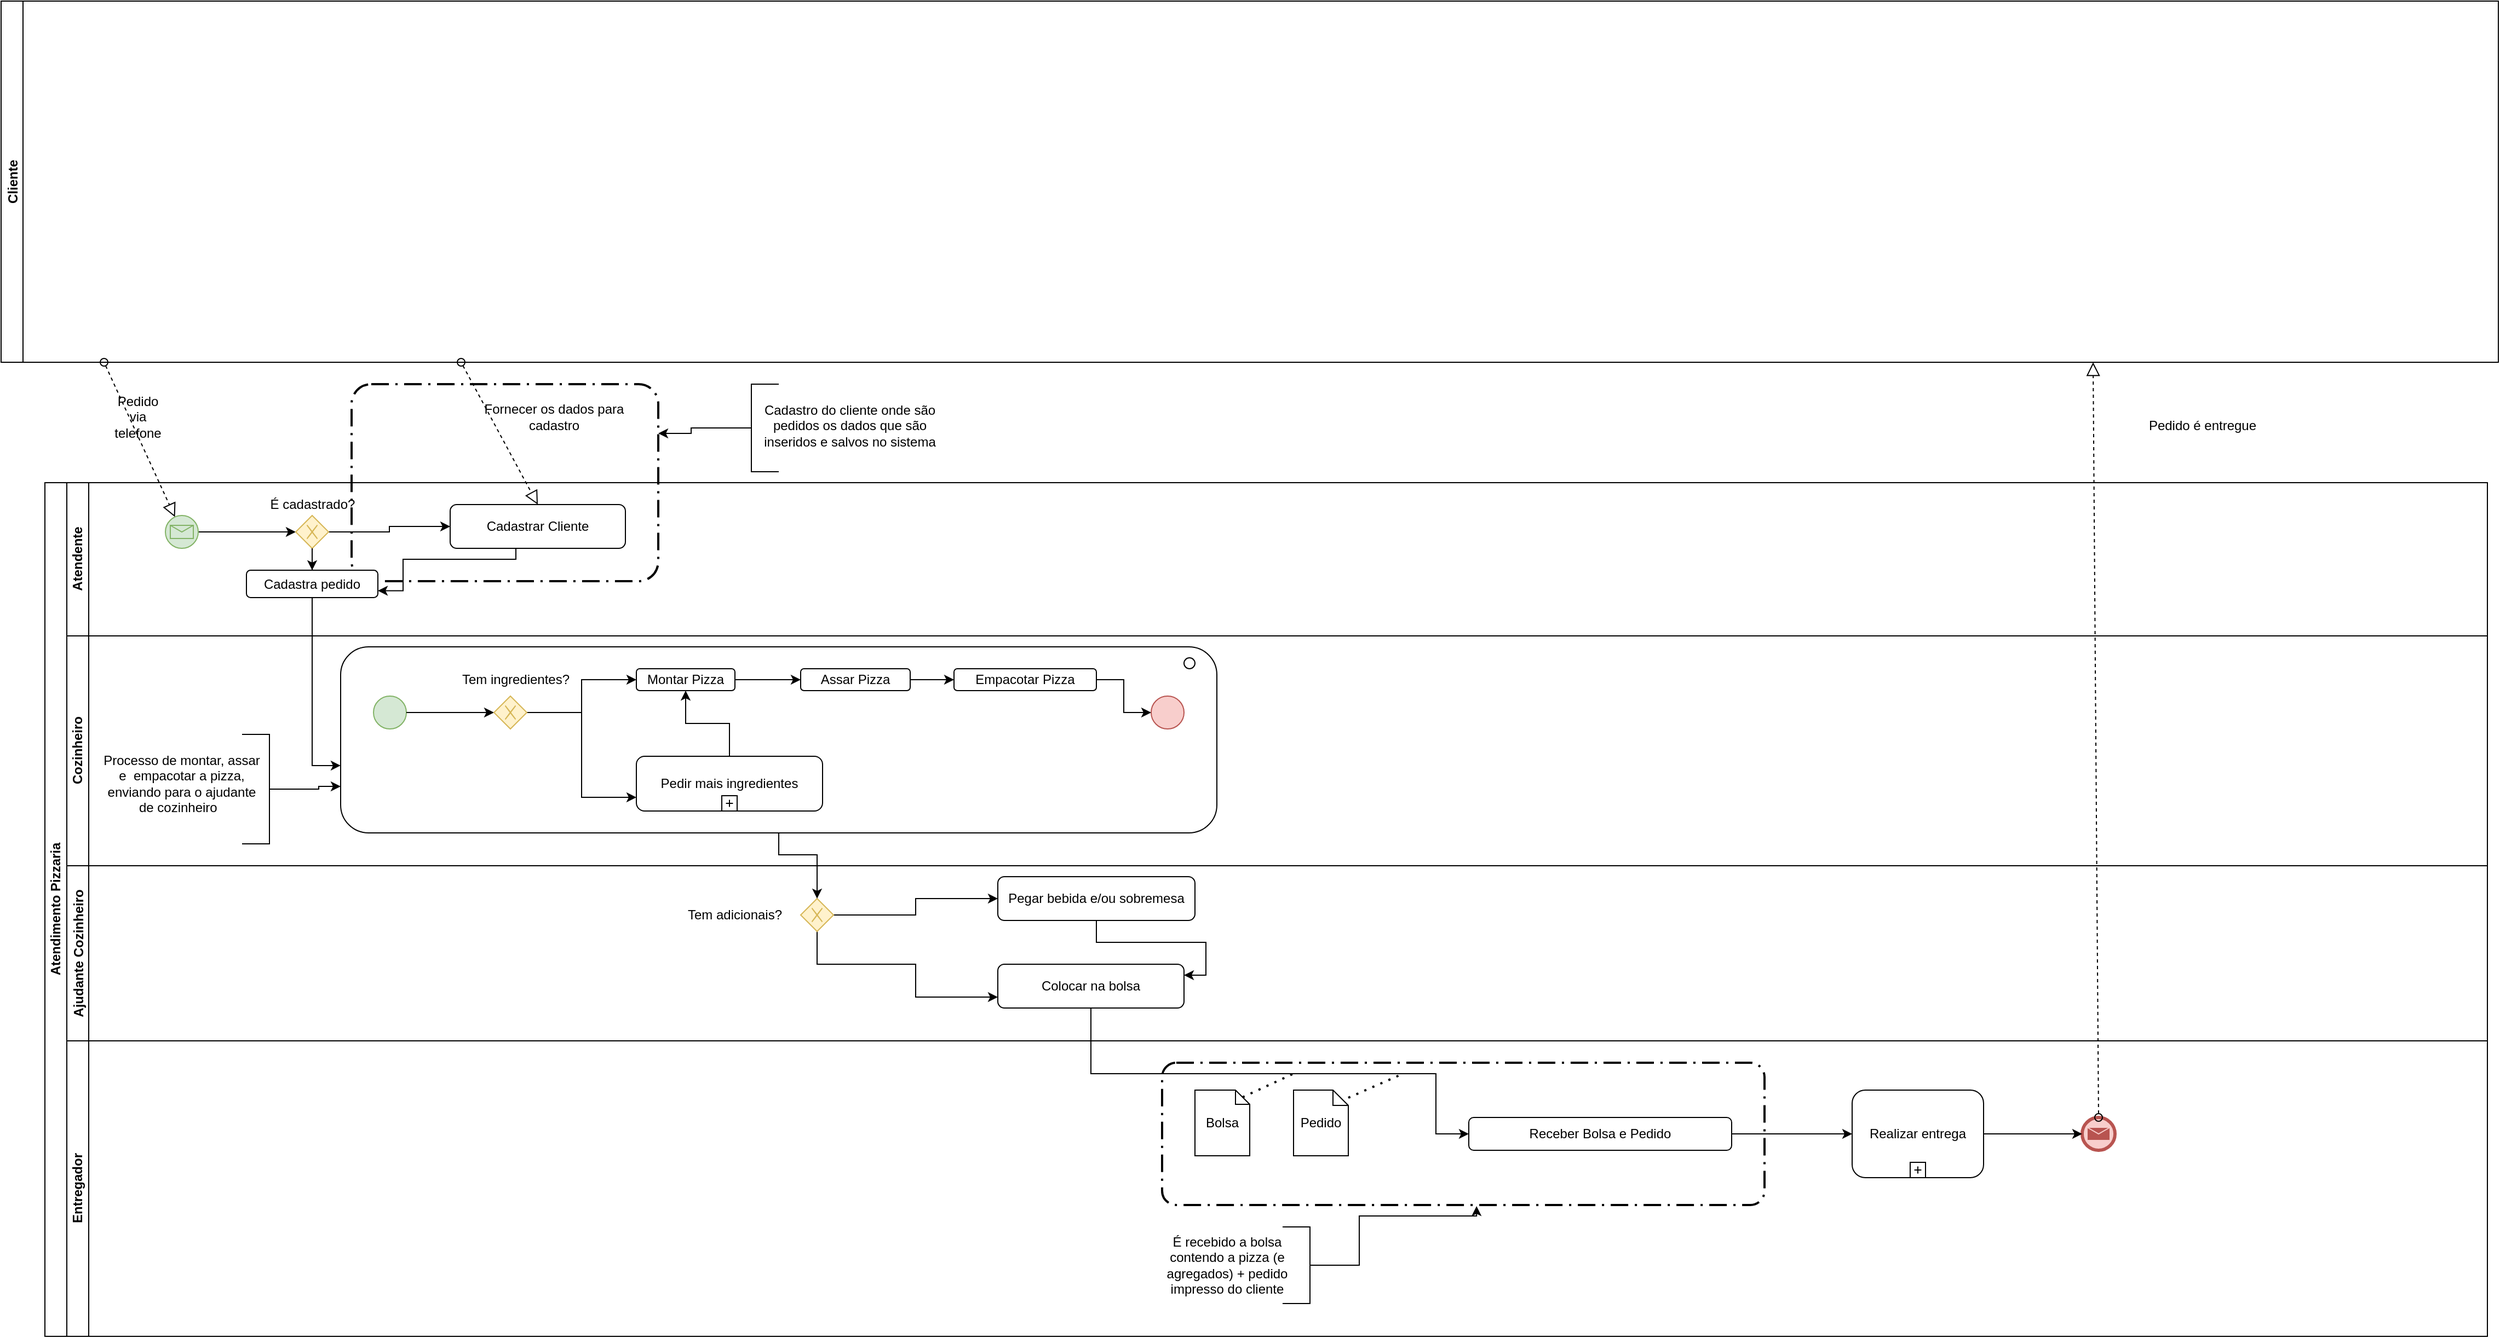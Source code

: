 <mxfile version="13.8.0" type="github">
  <diagram id="2RpqLSvx9xuu1dzIBI79" name="Page-1">
    <mxGraphModel dx="1226" dy="1829" grid="1" gridSize="10" guides="1" tooltips="1" connect="1" arrows="1" fold="1" page="1" pageScale="1" pageWidth="827" pageHeight="1169" math="0" shadow="0">
      <root>
        <mxCell id="0" />
        <mxCell id="1" parent="0" />
        <mxCell id="vdvvtg2PDydRFT4RrtTh-14" value="Cliente" style="swimlane;startSize=20;horizontal=0;" parent="1" vertex="1">
          <mxGeometry x="200" y="-170" width="2280" height="330" as="geometry" />
        </mxCell>
        <mxCell id="vdvvtg2PDydRFT4RrtTh-15" value="" style="startArrow=oval;startFill=0;startSize=7;endArrow=block;endFill=0;endSize=10;dashed=1;html=1;" parent="1" target="vdvvtg2PDydRFT4RrtTh-16" edge="1">
          <mxGeometry width="100" relative="1" as="geometry">
            <mxPoint x="294" y="160" as="sourcePoint" />
            <mxPoint x="270" y="320" as="targetPoint" />
          </mxGeometry>
        </mxCell>
        <mxCell id="vdvvtg2PDydRFT4RrtTh-17" value="Pedido via telefone" style="text;html=1;strokeColor=none;fillColor=none;align=center;verticalAlign=middle;whiteSpace=wrap;rounded=0;" parent="1" vertex="1">
          <mxGeometry x="300" y="200" width="50" height="20" as="geometry" />
        </mxCell>
        <mxCell id="vdvvtg2PDydRFT4RrtTh-68" value="" style="startArrow=oval;startFill=0;startSize=7;endArrow=block;endFill=0;endSize=10;dashed=1;html=1;entryX=0.5;entryY=0;entryDx=0;entryDy=0;" parent="1" target="vdvvtg2PDydRFT4RrtTh-65" edge="1">
          <mxGeometry width="100" relative="1" as="geometry">
            <mxPoint x="620" y="160" as="sourcePoint" />
            <mxPoint x="660" y="190" as="targetPoint" />
          </mxGeometry>
        </mxCell>
        <mxCell id="vdvvtg2PDydRFT4RrtTh-69" value="Fornecer os dados para cadastro" style="text;html=1;strokeColor=none;fillColor=none;align=center;verticalAlign=middle;whiteSpace=wrap;rounded=0;" parent="1" vertex="1">
          <mxGeometry x="640" y="185" width="130" height="50" as="geometry" />
        </mxCell>
        <mxCell id="vdvvtg2PDydRFT4RrtTh-72" value="" style="rounded=1;arcSize=10;dashed=1;strokeColor=#000000;fillColor=none;gradientColor=none;dashPattern=8 3 1 3;strokeWidth=2;" parent="1" vertex="1">
          <mxGeometry x="520" y="180" width="280" height="180" as="geometry" />
        </mxCell>
        <mxCell id="vdvvtg2PDydRFT4RrtTh-74" style="edgeStyle=orthogonalEdgeStyle;rounded=0;orthogonalLoop=1;jettySize=auto;html=1;entryX=1;entryY=0.25;entryDx=0;entryDy=0;" parent="1" source="vdvvtg2PDydRFT4RrtTh-73" target="vdvvtg2PDydRFT4RrtTh-72" edge="1">
          <mxGeometry relative="1" as="geometry" />
        </mxCell>
        <mxCell id="vdvvtg2PDydRFT4RrtTh-73" value="" style="html=1;shape=mxgraph.flowchart.annotation_2;align=left;labelPosition=right;" parent="1" vertex="1">
          <mxGeometry x="860" y="180" width="50" height="80" as="geometry" />
        </mxCell>
        <mxCell id="vdvvtg2PDydRFT4RrtTh-75" value="&lt;font style=&quot;vertical-align: inherit&quot;&gt;&lt;font style=&quot;vertical-align: inherit&quot;&gt;Cadastro do cliente onde são pedidos os dados que são inseridos e salvos no sistema&lt;/font&gt;&lt;/font&gt;" style="text;html=1;strokeColor=none;fillColor=none;align=center;verticalAlign=middle;whiteSpace=wrap;rounded=0;" parent="1" vertex="1">
          <mxGeometry x="890" y="185" width="170" height="65" as="geometry" />
        </mxCell>
        <mxCell id="vdvvtg2PDydRFT4RrtTh-10" value="Atendimento Pizzaria" style="swimlane;html=1;childLayout=stackLayout;resizeParent=1;resizeParentMax=0;horizontal=0;startSize=20;horizontalStack=0;" parent="1" vertex="1">
          <mxGeometry x="240" y="270" width="2230" height="780" as="geometry" />
        </mxCell>
        <mxCell id="vdvvtg2PDydRFT4RrtTh-11" value="Atendente" style="swimlane;html=1;startSize=20;horizontal=0;" parent="vdvvtg2PDydRFT4RrtTh-10" vertex="1">
          <mxGeometry x="20" width="2210" height="140" as="geometry" />
        </mxCell>
        <mxCell id="vdvvtg2PDydRFT4RrtTh-21" style="edgeStyle=orthogonalEdgeStyle;rounded=0;orthogonalLoop=1;jettySize=auto;html=1;entryX=0;entryY=0.5;entryDx=0;entryDy=0;" parent="vdvvtg2PDydRFT4RrtTh-11" source="vdvvtg2PDydRFT4RrtTh-16" target="vdvvtg2PDydRFT4RrtTh-20" edge="1">
          <mxGeometry relative="1" as="geometry">
            <mxPoint x="290" y="45" as="sourcePoint" />
          </mxGeometry>
        </mxCell>
        <mxCell id="vdvvtg2PDydRFT4RrtTh-22" value="É cadastrado?" style="text;html=1;strokeColor=none;fillColor=none;align=center;verticalAlign=middle;whiteSpace=wrap;rounded=0;" parent="vdvvtg2PDydRFT4RrtTh-11" vertex="1">
          <mxGeometry x="181.5" y="10" width="85" height="20" as="geometry" />
        </mxCell>
        <mxCell id="vdvvtg2PDydRFT4RrtTh-67" style="edgeStyle=orthogonalEdgeStyle;rounded=0;orthogonalLoop=1;jettySize=auto;html=1;entryX=1;entryY=0.75;entryDx=0;entryDy=0;" parent="vdvvtg2PDydRFT4RrtTh-11" source="vdvvtg2PDydRFT4RrtTh-65" target="vdvvtg2PDydRFT4RrtTh-24" edge="1">
          <mxGeometry relative="1" as="geometry">
            <Array as="points">
              <mxPoint x="410" y="70" />
              <mxPoint x="307" y="70" />
              <mxPoint x="307" y="99" />
            </Array>
          </mxGeometry>
        </mxCell>
        <mxCell id="vdvvtg2PDydRFT4RrtTh-66" style="edgeStyle=orthogonalEdgeStyle;rounded=0;orthogonalLoop=1;jettySize=auto;html=1;" parent="vdvvtg2PDydRFT4RrtTh-11" source="vdvvtg2PDydRFT4RrtTh-20" target="vdvvtg2PDydRFT4RrtTh-65" edge="1">
          <mxGeometry relative="1" as="geometry" />
        </mxCell>
        <mxCell id="vdvvtg2PDydRFT4RrtTh-65" value="Cadastrar Cliente" style="rounded=1;whiteSpace=wrap;html=1;" parent="vdvvtg2PDydRFT4RrtTh-11" vertex="1">
          <mxGeometry x="350" y="20" width="160" height="40" as="geometry" />
        </mxCell>
        <mxCell id="vdvvtg2PDydRFT4RrtTh-20" value="" style="shape=mxgraph.bpmn.shape;html=1;verticalLabelPosition=bottom;labelBackgroundColor=#ffffff;verticalAlign=top;align=center;perimeter=rhombusPerimeter;background=gateway;outlineConnect=0;outline=none;symbol=exclusiveGw;fillColor=#fff2cc;strokeColor=#d6b656;" parent="vdvvtg2PDydRFT4RrtTh-11" vertex="1">
          <mxGeometry x="209" y="30" width="30" height="30" as="geometry" />
        </mxCell>
        <mxCell id="vdvvtg2PDydRFT4RrtTh-16" value="" style="shape=mxgraph.bpmn.shape;html=1;verticalLabelPosition=bottom;labelBackgroundColor=#ffffff;verticalAlign=top;align=center;perimeter=ellipsePerimeter;outlineConnect=0;outline=standard;symbol=message;fillColor=#d5e8d4;strokeColor=#82b366;" parent="vdvvtg2PDydRFT4RrtTh-11" vertex="1">
          <mxGeometry x="90.0" y="30" width="30" height="30" as="geometry" />
        </mxCell>
        <mxCell id="vdvvtg2PDydRFT4RrtTh-23" style="edgeStyle=orthogonalEdgeStyle;rounded=0;orthogonalLoop=1;jettySize=auto;html=1;" parent="vdvvtg2PDydRFT4RrtTh-11" source="vdvvtg2PDydRFT4RrtTh-20" target="vdvvtg2PDydRFT4RrtTh-24" edge="1">
          <mxGeometry relative="1" as="geometry">
            <mxPoint x="350" y="45" as="targetPoint" />
          </mxGeometry>
        </mxCell>
        <mxCell id="vdvvtg2PDydRFT4RrtTh-24" value="Cadastra pedido" style="shape=ext;rounded=1;html=1;whiteSpace=wrap;" parent="vdvvtg2PDydRFT4RrtTh-11" vertex="1">
          <mxGeometry x="164" y="80" width="120" height="25" as="geometry" />
        </mxCell>
        <mxCell id="vdvvtg2PDydRFT4RrtTh-12" value="Cozinheiro" style="swimlane;html=1;startSize=20;horizontal=0;" parent="vdvvtg2PDydRFT4RrtTh-10" vertex="1">
          <mxGeometry x="20" y="140" width="2210" height="210" as="geometry" />
        </mxCell>
        <mxCell id="Lkvbgb88_iQK6pIqarr5-27" value="" style="rounded=1;whiteSpace=wrap;html=1;" vertex="1" parent="vdvvtg2PDydRFT4RrtTh-12">
          <mxGeometry x="250" y="10" width="800" height="170" as="geometry" />
        </mxCell>
        <mxCell id="Lkvbgb88_iQK6pIqarr5-32" value="" style="ellipse;whiteSpace=wrap;html=1;aspect=fixed;" vertex="1" parent="vdvvtg2PDydRFT4RrtTh-12">
          <mxGeometry x="1020" y="20" width="10" height="10" as="geometry" />
        </mxCell>
        <mxCell id="vdvvtg2PDydRFT4RrtTh-25" value="Montar Pizza" style="shape=ext;rounded=1;html=1;whiteSpace=wrap;" parent="vdvvtg2PDydRFT4RrtTh-12" vertex="1">
          <mxGeometry x="520" y="30" width="90" height="20" as="geometry" />
        </mxCell>
        <mxCell id="vdvvtg2PDydRFT4RrtTh-28" value="Assar Pizza" style="shape=ext;rounded=1;html=1;whiteSpace=wrap;" parent="vdvvtg2PDydRFT4RrtTh-12" vertex="1">
          <mxGeometry x="670" y="30" width="100" height="20" as="geometry" />
        </mxCell>
        <mxCell id="vdvvtg2PDydRFT4RrtTh-30" value="Empacotar Pizza" style="shape=ext;rounded=1;html=1;whiteSpace=wrap;" parent="vdvvtg2PDydRFT4RrtTh-12" vertex="1">
          <mxGeometry x="810" y="30" width="130" height="20" as="geometry" />
        </mxCell>
        <mxCell id="Lkvbgb88_iQK6pIqarr5-8" value="" style="shape=mxgraph.bpmn.shape;html=1;verticalLabelPosition=bottom;labelBackgroundColor=#ffffff;verticalAlign=top;align=center;perimeter=ellipsePerimeter;outlineConnect=0;outline=standard;symbol=general;fillColor=#f8cecc;strokeColor=#b85450;" vertex="1" parent="vdvvtg2PDydRFT4RrtTh-12">
          <mxGeometry x="990" y="55" width="30" height="30" as="geometry" />
        </mxCell>
        <mxCell id="Lkvbgb88_iQK6pIqarr5-6" value="" style="shape=mxgraph.bpmn.shape;html=1;verticalLabelPosition=bottom;labelBackgroundColor=#ffffff;verticalAlign=top;align=center;perimeter=ellipsePerimeter;outlineConnect=0;outline=standard;symbol=general;fillColor=#d5e8d4;strokeColor=#82b366;" vertex="1" parent="vdvvtg2PDydRFT4RrtTh-12">
          <mxGeometry x="280" y="55" width="30" height="30" as="geometry" />
        </mxCell>
        <mxCell id="vdvvtg2PDydRFT4RrtTh-31" style="edgeStyle=orthogonalEdgeStyle;rounded=0;orthogonalLoop=1;jettySize=auto;html=1;" parent="vdvvtg2PDydRFT4RrtTh-12" source="vdvvtg2PDydRFT4RrtTh-28" target="vdvvtg2PDydRFT4RrtTh-30" edge="1">
          <mxGeometry relative="1" as="geometry" />
        </mxCell>
        <mxCell id="Lkvbgb88_iQK6pIqarr5-9" style="edgeStyle=orthogonalEdgeStyle;rounded=0;orthogonalLoop=1;jettySize=auto;html=1;entryX=0;entryY=0.5;entryDx=0;entryDy=0;" edge="1" parent="vdvvtg2PDydRFT4RrtTh-12" source="vdvvtg2PDydRFT4RrtTh-30" target="Lkvbgb88_iQK6pIqarr5-8">
          <mxGeometry relative="1" as="geometry" />
        </mxCell>
        <mxCell id="Lkvbgb88_iQK6pIqarr5-17" style="edgeStyle=orthogonalEdgeStyle;rounded=0;orthogonalLoop=1;jettySize=auto;html=1;entryX=0;entryY=0.5;entryDx=0;entryDy=0;" edge="1" parent="vdvvtg2PDydRFT4RrtTh-12" source="Lkvbgb88_iQK6pIqarr5-16" target="vdvvtg2PDydRFT4RrtTh-25">
          <mxGeometry relative="1" as="geometry" />
        </mxCell>
        <mxCell id="Lkvbgb88_iQK6pIqarr5-24" style="edgeStyle=orthogonalEdgeStyle;rounded=0;orthogonalLoop=1;jettySize=auto;html=1;entryX=0;entryY=0.75;entryDx=0;entryDy=0;" edge="1" parent="vdvvtg2PDydRFT4RrtTh-12" source="Lkvbgb88_iQK6pIqarr5-16" target="Lkvbgb88_iQK6pIqarr5-22">
          <mxGeometry relative="1" as="geometry" />
        </mxCell>
        <mxCell id="Lkvbgb88_iQK6pIqarr5-18" style="edgeStyle=orthogonalEdgeStyle;rounded=0;orthogonalLoop=1;jettySize=auto;html=1;" edge="1" parent="vdvvtg2PDydRFT4RrtTh-12" source="vdvvtg2PDydRFT4RrtTh-25" target="vdvvtg2PDydRFT4RrtTh-28">
          <mxGeometry relative="1" as="geometry" />
        </mxCell>
        <mxCell id="Lkvbgb88_iQK6pIqarr5-25" style="edgeStyle=orthogonalEdgeStyle;rounded=0;orthogonalLoop=1;jettySize=auto;html=1;" edge="1" parent="vdvvtg2PDydRFT4RrtTh-12" source="Lkvbgb88_iQK6pIqarr5-22" target="vdvvtg2PDydRFT4RrtTh-25">
          <mxGeometry relative="1" as="geometry" />
        </mxCell>
        <mxCell id="Lkvbgb88_iQK6pIqarr5-29" style="edgeStyle=orthogonalEdgeStyle;rounded=0;orthogonalLoop=1;jettySize=auto;html=1;entryX=0;entryY=0.75;entryDx=0;entryDy=0;" edge="1" parent="vdvvtg2PDydRFT4RrtTh-12" source="vdvvtg2PDydRFT4RrtTh-77" target="Lkvbgb88_iQK6pIqarr5-27">
          <mxGeometry relative="1" as="geometry" />
        </mxCell>
        <mxCell id="vdvvtg2PDydRFT4RrtTh-79" value="Processo de montar, assar e&amp;nbsp; empacotar a pizza, enviando para o ajudante de cozinheiro&amp;nbsp;&amp;nbsp;" style="text;html=1;strokeColor=none;fillColor=none;align=center;verticalAlign=middle;whiteSpace=wrap;rounded=0;" parent="vdvvtg2PDydRFT4RrtTh-12" vertex="1">
          <mxGeometry x="30" y="95" width="150" height="80" as="geometry" />
        </mxCell>
        <mxCell id="vdvvtg2PDydRFT4RrtTh-77" value="" style="html=1;shape=mxgraph.flowchart.annotation_2;align=left;labelPosition=right;rotation=-180;" parent="vdvvtg2PDydRFT4RrtTh-12" vertex="1">
          <mxGeometry x="160" y="90" width="50" height="100" as="geometry" />
        </mxCell>
        <mxCell id="Lkvbgb88_iQK6pIqarr5-22" value="Pedir mais ingredientes" style="html=1;whiteSpace=wrap;rounded=1;dropTarget=0;" vertex="1" parent="vdvvtg2PDydRFT4RrtTh-12">
          <mxGeometry x="520" y="110" width="170" height="50" as="geometry" />
        </mxCell>
        <mxCell id="Lkvbgb88_iQK6pIqarr5-23" value="" style="html=1;shape=plus;outlineConnect=0;" vertex="1" parent="Lkvbgb88_iQK6pIqarr5-22">
          <mxGeometry x="0.5" y="1" width="14" height="14" relative="1" as="geometry">
            <mxPoint x="-7" y="-14" as="offset" />
          </mxGeometry>
        </mxCell>
        <mxCell id="Lkvbgb88_iQK6pIqarr5-15" style="edgeStyle=orthogonalEdgeStyle;rounded=0;orthogonalLoop=1;jettySize=auto;html=1;" edge="1" parent="vdvvtg2PDydRFT4RrtTh-12" source="Lkvbgb88_iQK6pIqarr5-6" target="Lkvbgb88_iQK6pIqarr5-16">
          <mxGeometry relative="1" as="geometry">
            <mxPoint x="420" y="70.0" as="targetPoint" />
          </mxGeometry>
        </mxCell>
        <mxCell id="Lkvbgb88_iQK6pIqarr5-14" value="Tem ingredientes?" style="text;html=1;strokeColor=none;fillColor=none;align=center;verticalAlign=middle;whiteSpace=wrap;rounded=0;" vertex="1" parent="vdvvtg2PDydRFT4RrtTh-12">
          <mxGeometry x="350" y="30" width="120" height="20" as="geometry" />
        </mxCell>
        <mxCell id="Lkvbgb88_iQK6pIqarr5-16" value="" style="shape=mxgraph.bpmn.shape;html=1;verticalLabelPosition=bottom;labelBackgroundColor=#ffffff;verticalAlign=top;align=center;perimeter=rhombusPerimeter;background=gateway;outlineConnect=0;outline=none;symbol=exclusiveGw;fillColor=#fff2cc;strokeColor=#d6b656;" vertex="1" parent="vdvvtg2PDydRFT4RrtTh-12">
          <mxGeometry x="390" y="55.0" width="30" height="30" as="geometry" />
        </mxCell>
        <mxCell id="vdvvtg2PDydRFT4RrtTh-33" value="Ajudante Cozinheiro" style="swimlane;startSize=20;horizontal=0;" parent="vdvvtg2PDydRFT4RrtTh-10" vertex="1">
          <mxGeometry x="20" y="350" width="2210" height="160" as="geometry" />
        </mxCell>
        <mxCell id="Lkvbgb88_iQK6pIqarr5-1" style="edgeStyle=orthogonalEdgeStyle;rounded=0;orthogonalLoop=1;jettySize=auto;html=1;entryX=1;entryY=0.25;entryDx=0;entryDy=0;" edge="1" parent="vdvvtg2PDydRFT4RrtTh-33" source="vdvvtg2PDydRFT4RrtTh-43" target="vdvvtg2PDydRFT4RrtTh-49">
          <mxGeometry relative="1" as="geometry" />
        </mxCell>
        <mxCell id="vdvvtg2PDydRFT4RrtTh-43" value="Pegar bebida e/ou sobremesa" style="shape=ext;rounded=1;html=1;whiteSpace=wrap;" parent="vdvvtg2PDydRFT4RrtTh-33" vertex="1">
          <mxGeometry x="850" y="10" width="180" height="40" as="geometry" />
        </mxCell>
        <mxCell id="vdvvtg2PDydRFT4RrtTh-50" style="edgeStyle=orthogonalEdgeStyle;rounded=0;orthogonalLoop=1;jettySize=auto;html=1;" parent="vdvvtg2PDydRFT4RrtTh-33" source="vdvvtg2PDydRFT4RrtTh-36" target="vdvvtg2PDydRFT4RrtTh-43" edge="1">
          <mxGeometry relative="1" as="geometry" />
        </mxCell>
        <mxCell id="vdvvtg2PDydRFT4RrtTh-51" style="edgeStyle=orthogonalEdgeStyle;rounded=0;orthogonalLoop=1;jettySize=auto;html=1;entryX=0;entryY=0.75;entryDx=0;entryDy=0;" parent="vdvvtg2PDydRFT4RrtTh-33" source="vdvvtg2PDydRFT4RrtTh-36" target="vdvvtg2PDydRFT4RrtTh-49" edge="1">
          <mxGeometry relative="1" as="geometry">
            <Array as="points">
              <mxPoint x="685" y="90" />
              <mxPoint x="775" y="90" />
              <mxPoint x="775" y="120" />
            </Array>
          </mxGeometry>
        </mxCell>
        <mxCell id="vdvvtg2PDydRFT4RrtTh-36" value="" style="shape=mxgraph.bpmn.shape;html=1;verticalLabelPosition=bottom;labelBackgroundColor=#ffffff;verticalAlign=top;align=center;perimeter=rhombusPerimeter;background=gateway;outlineConnect=0;outline=none;symbol=exclusiveGw;fillColor=#fff2cc;strokeColor=#d6b656;" parent="vdvvtg2PDydRFT4RrtTh-33" vertex="1">
          <mxGeometry x="670" y="30" width="30" height="30" as="geometry" />
        </mxCell>
        <mxCell id="vdvvtg2PDydRFT4RrtTh-37" value="Tem adicionais?" style="text;html=1;strokeColor=none;fillColor=none;align=center;verticalAlign=middle;whiteSpace=wrap;rounded=0;" parent="vdvvtg2PDydRFT4RrtTh-33" vertex="1">
          <mxGeometry x="560" y="35" width="100" height="20" as="geometry" />
        </mxCell>
        <mxCell id="vdvvtg2PDydRFT4RrtTh-49" value="&lt;font style=&quot;vertical-align: inherit&quot;&gt;&lt;font style=&quot;vertical-align: inherit&quot;&gt;Colocar na bolsa&lt;/font&gt;&lt;/font&gt;" style="shape=ext;rounded=1;html=1;whiteSpace=wrap;" parent="vdvvtg2PDydRFT4RrtTh-33" vertex="1">
          <mxGeometry x="850" y="90" width="170" height="40" as="geometry" />
        </mxCell>
        <mxCell id="vdvvtg2PDydRFT4RrtTh-56" style="edgeStyle=orthogonalEdgeStyle;rounded=0;orthogonalLoop=1;jettySize=auto;html=1;" parent="vdvvtg2PDydRFT4RrtTh-10" source="vdvvtg2PDydRFT4RrtTh-49" target="vdvvtg2PDydRFT4RrtTh-53" edge="1">
          <mxGeometry relative="1" as="geometry">
            <Array as="points">
              <mxPoint x="955" y="540" />
              <mxPoint x="1270" y="540" />
              <mxPoint x="1270" y="595" />
            </Array>
          </mxGeometry>
        </mxCell>
        <mxCell id="Lkvbgb88_iQK6pIqarr5-30" style="edgeStyle=orthogonalEdgeStyle;rounded=0;orthogonalLoop=1;jettySize=auto;html=1;entryX=0;entryY=0.638;entryDx=0;entryDy=0;entryPerimeter=0;" edge="1" parent="vdvvtg2PDydRFT4RrtTh-10" source="vdvvtg2PDydRFT4RrtTh-24" target="Lkvbgb88_iQK6pIqarr5-27">
          <mxGeometry relative="1" as="geometry">
            <Array as="points">
              <mxPoint x="244" y="259" />
            </Array>
          </mxGeometry>
        </mxCell>
        <mxCell id="Lkvbgb88_iQK6pIqarr5-31" style="edgeStyle=orthogonalEdgeStyle;rounded=0;orthogonalLoop=1;jettySize=auto;html=1;" edge="1" parent="vdvvtg2PDydRFT4RrtTh-10" source="Lkvbgb88_iQK6pIqarr5-27" target="vdvvtg2PDydRFT4RrtTh-36">
          <mxGeometry relative="1" as="geometry">
            <Array as="points">
              <mxPoint x="670" y="340" />
              <mxPoint x="705" y="340" />
            </Array>
          </mxGeometry>
        </mxCell>
        <mxCell id="vdvvtg2PDydRFT4RrtTh-13" value="Entregador" style="swimlane;html=1;startSize=20;horizontal=0;" parent="vdvvtg2PDydRFT4RrtTh-10" vertex="1">
          <mxGeometry x="20" y="510" width="2210" height="270" as="geometry" />
        </mxCell>
        <mxCell id="Lkvbgb88_iQK6pIqarr5-39" value="" style="rounded=1;arcSize=10;dashed=1;strokeColor=#000000;fillColor=none;gradientColor=none;dashPattern=8 3 1 3;strokeWidth=2;" vertex="1" parent="vdvvtg2PDydRFT4RrtTh-13">
          <mxGeometry x="1000" y="20" width="550" height="130" as="geometry" />
        </mxCell>
        <mxCell id="Lkvbgb88_iQK6pIqarr5-34" value="Bolsa" style="shape=note;size=13;whiteSpace=wrap;html=1;" vertex="1" parent="vdvvtg2PDydRFT4RrtTh-13">
          <mxGeometry x="1030" y="45" width="50" height="60" as="geometry" />
        </mxCell>
        <mxCell id="Lkvbgb88_iQK6pIqarr5-33" value="Pedido" style="shape=note;size=14;whiteSpace=wrap;html=1;" vertex="1" parent="vdvvtg2PDydRFT4RrtTh-13">
          <mxGeometry x="1120" y="45" width="50" height="60" as="geometry" />
        </mxCell>
        <mxCell id="Lkvbgb88_iQK6pIqarr5-41" style="edgeStyle=orthogonalEdgeStyle;rounded=0;orthogonalLoop=1;jettySize=auto;html=1;entryX=0.522;entryY=1.008;entryDx=0;entryDy=0;entryPerimeter=0;" edge="1" parent="vdvvtg2PDydRFT4RrtTh-13" source="Lkvbgb88_iQK6pIqarr5-40" target="Lkvbgb88_iQK6pIqarr5-39">
          <mxGeometry relative="1" as="geometry">
            <Array as="points">
              <mxPoint x="1180" y="205" />
              <mxPoint x="1180" y="160" />
              <mxPoint x="1287" y="160" />
            </Array>
          </mxGeometry>
        </mxCell>
        <mxCell id="Lkvbgb88_iQK6pIqarr5-49" style="edgeStyle=orthogonalEdgeStyle;rounded=0;orthogonalLoop=1;jettySize=auto;html=1;" edge="1" parent="vdvvtg2PDydRFT4RrtTh-13" source="vdvvtg2PDydRFT4RrtTh-53" target="Lkvbgb88_iQK6pIqarr5-47">
          <mxGeometry relative="1" as="geometry" />
        </mxCell>
        <mxCell id="vdvvtg2PDydRFT4RrtTh-53" value="Receber Bolsa e Pedido" style="shape=ext;rounded=1;html=1;whiteSpace=wrap;" parent="vdvvtg2PDydRFT4RrtTh-13" vertex="1">
          <mxGeometry x="1280" y="70" width="240" height="30" as="geometry" />
        </mxCell>
        <mxCell id="Lkvbgb88_iQK6pIqarr5-43" value="" style="shape=mxgraph.bpmn.shape;html=1;verticalLabelPosition=bottom;labelBackgroundColor=#ffffff;verticalAlign=top;align=center;perimeter=ellipsePerimeter;outlineConnect=0;outline=end;symbol=message;fillColor=#f8cecc;strokeColor=#b85450;" vertex="1" parent="vdvvtg2PDydRFT4RrtTh-13">
          <mxGeometry x="1840" y="70" width="30" height="30" as="geometry" />
        </mxCell>
        <mxCell id="Lkvbgb88_iQK6pIqarr5-50" style="edgeStyle=orthogonalEdgeStyle;rounded=0;orthogonalLoop=1;jettySize=auto;html=1;" edge="1" parent="vdvvtg2PDydRFT4RrtTh-13" source="Lkvbgb88_iQK6pIqarr5-47" target="Lkvbgb88_iQK6pIqarr5-43">
          <mxGeometry relative="1" as="geometry" />
        </mxCell>
        <mxCell id="Lkvbgb88_iQK6pIqarr5-47" value="Realizar entrega" style="html=1;whiteSpace=wrap;rounded=1;dropTarget=0;" vertex="1" parent="vdvvtg2PDydRFT4RrtTh-13">
          <mxGeometry x="1630" y="45" width="120" height="80" as="geometry" />
        </mxCell>
        <mxCell id="Lkvbgb88_iQK6pIqarr5-48" value="" style="html=1;shape=plus;outlineConnect=0;" vertex="1" parent="Lkvbgb88_iQK6pIqarr5-47">
          <mxGeometry x="0.5" y="1" width="14" height="14" relative="1" as="geometry">
            <mxPoint x="-7" y="-14" as="offset" />
          </mxGeometry>
        </mxCell>
        <mxCell id="Lkvbgb88_iQK6pIqarr5-42" value="É recebido a bolsa contendo a pizza (e agregados) + pedido impresso do cliente" style="text;html=1;strokeColor=none;fillColor=none;align=center;verticalAlign=middle;whiteSpace=wrap;rounded=0;" vertex="1" parent="vdvvtg2PDydRFT4RrtTh-13">
          <mxGeometry x="990" y="175" width="139" height="60" as="geometry" />
        </mxCell>
        <mxCell id="Lkvbgb88_iQK6pIqarr5-40" value="" style="html=1;shape=mxgraph.flowchart.annotation_2;align=left;labelPosition=right;rotation=-180;" vertex="1" parent="vdvvtg2PDydRFT4RrtTh-13">
          <mxGeometry x="1110" y="170" width="50" height="70" as="geometry" />
        </mxCell>
        <mxCell id="Lkvbgb88_iQK6pIqarr5-37" value="" style="endArrow=none;dashed=1;html=1;dashPattern=1 3;strokeWidth=2;exitX=0;exitY=0;exitDx=43.5;exitDy=6.5;exitPerimeter=0;" edge="1" parent="1" source="Lkvbgb88_iQK6pIqarr5-34">
          <mxGeometry width="50" height="50" relative="1" as="geometry">
            <mxPoint x="1440" y="890" as="sourcePoint" />
            <mxPoint x="1380" y="810" as="targetPoint" />
          </mxGeometry>
        </mxCell>
        <mxCell id="Lkvbgb88_iQK6pIqarr5-38" value="" style="endArrow=none;dashed=1;html=1;dashPattern=1 3;strokeWidth=2;exitX=1;exitY=0.117;exitDx=0;exitDy=0;exitPerimeter=0;" edge="1" parent="1" source="Lkvbgb88_iQK6pIqarr5-33">
          <mxGeometry width="50" height="50" relative="1" as="geometry">
            <mxPoint x="1440" y="890" as="sourcePoint" />
            <mxPoint x="1480" y="810" as="targetPoint" />
          </mxGeometry>
        </mxCell>
        <mxCell id="Lkvbgb88_iQK6pIqarr5-45" value="" style="startArrow=oval;startFill=0;startSize=7;endArrow=block;endFill=0;endSize=10;dashed=1;html=1;exitX=0.5;exitY=0;exitDx=0;exitDy=0;" edge="1" parent="1" source="Lkvbgb88_iQK6pIqarr5-43">
          <mxGeometry width="100" relative="1" as="geometry">
            <mxPoint x="2080" y="790" as="sourcePoint" />
            <mxPoint x="2110" y="160" as="targetPoint" />
          </mxGeometry>
        </mxCell>
        <mxCell id="Lkvbgb88_iQK6pIqarr5-46" value="Pedido é entregue" style="text;html=1;strokeColor=none;fillColor=none;align=center;verticalAlign=middle;whiteSpace=wrap;rounded=0;" vertex="1" parent="1">
          <mxGeometry x="2120" y="187.5" width="180" height="60" as="geometry" />
        </mxCell>
      </root>
    </mxGraphModel>
  </diagram>
</mxfile>
